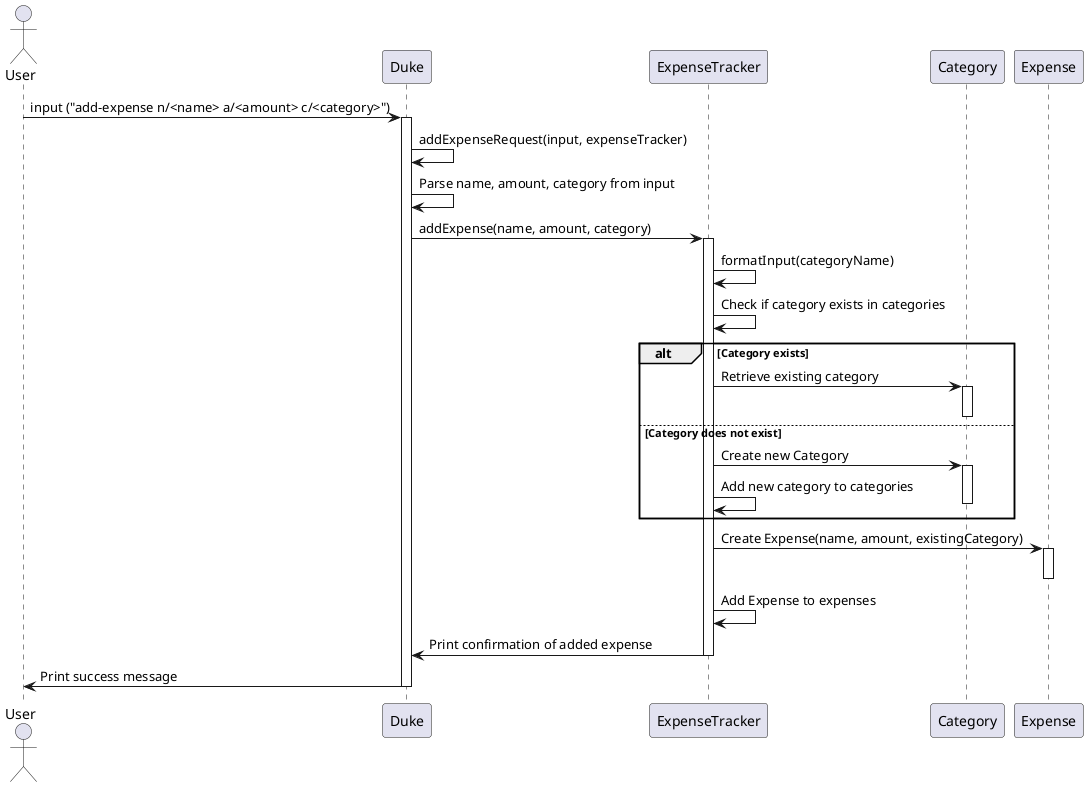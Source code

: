 @startuml
actor User
participant Duke
participant ExpenseTracker
participant Category
participant Expense

User -> Duke: input ("add-expense n/<name> a/<amount> c/<category>")
activate Duke

Duke -> Duke: addExpenseRequest(input, expenseTracker)
Duke -> Duke: Parse name, amount, category from input
Duke -> ExpenseTracker: addExpense(name, amount, category)
activate ExpenseTracker

ExpenseTracker -> ExpenseTracker: formatInput(categoryName)
ExpenseTracker -> ExpenseTracker: Check if category exists in categories

alt Category exists
    ExpenseTracker -> Category: Retrieve existing category
    activate Category
    deactivate Category
else Category does not exist
    ExpenseTracker -> Category: Create new Category
    activate Category
    ExpenseTracker -> ExpenseTracker: Add new category to categories
    deactivate Category
end

ExpenseTracker -> Expense: Create Expense(name, amount, existingCategory)
activate Expense
deactivate Expense

ExpenseTracker -> ExpenseTracker: Add Expense to expenses

ExpenseTracker -> Duke: Print confirmation of added expense
deactivate ExpenseTracker

Duke -> User: Print success message
deactivate Duke

@enduml